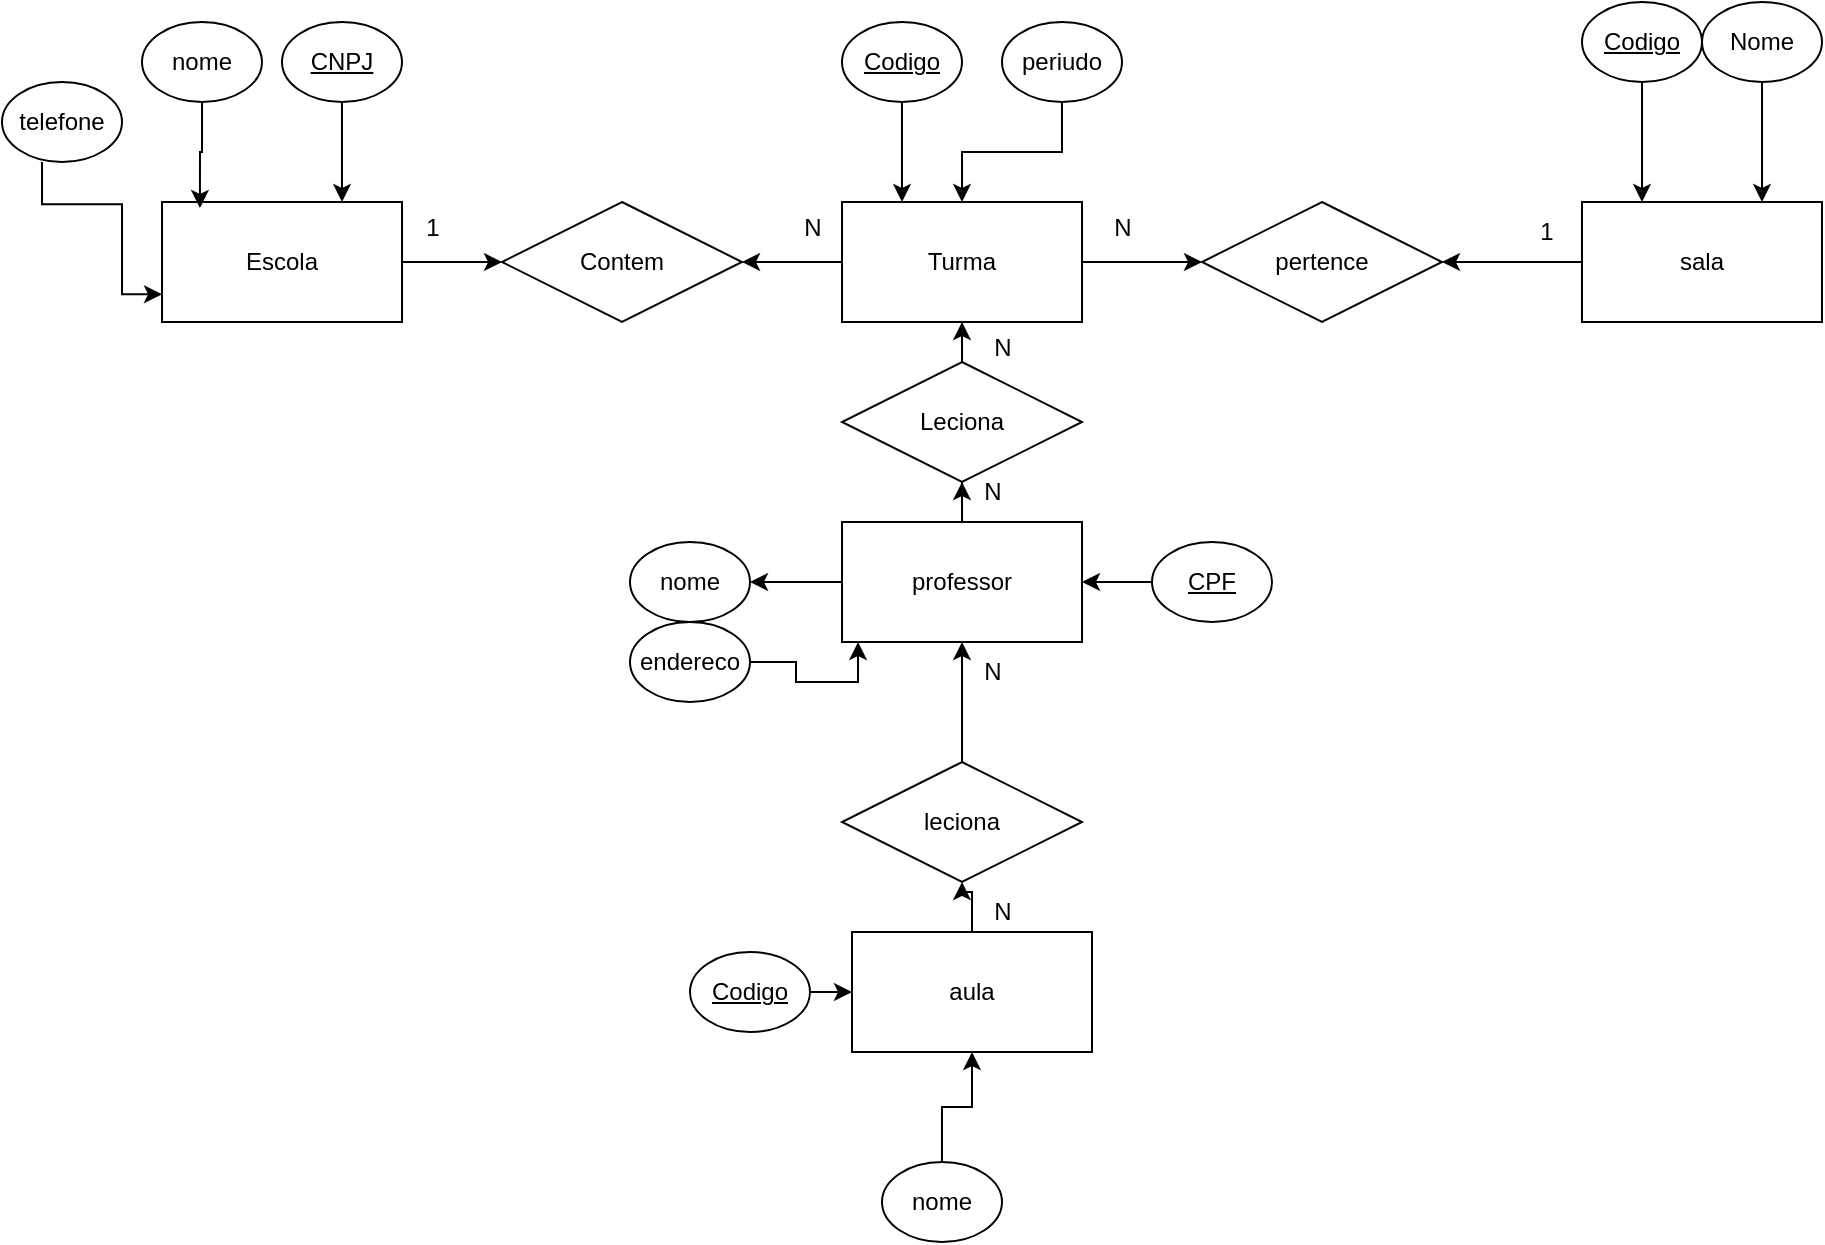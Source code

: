 <mxfile version="24.3.1" type="device">
  <diagram name="Página-1" id="_pwhA-htoCf0WOC57Qsh">
    <mxGraphModel dx="1120" dy="529" grid="1" gridSize="10" guides="1" tooltips="1" connect="1" arrows="1" fold="1" page="1" pageScale="1" pageWidth="827" pageHeight="1169" math="0" shadow="0">
      <root>
        <mxCell id="0" />
        <mxCell id="1" parent="0" />
        <mxCell id="Ozc9YLtwOkVSBtVxmq3U-49" style="edgeStyle=orthogonalEdgeStyle;rounded=0;orthogonalLoop=1;jettySize=auto;html=1;entryX=1;entryY=0.5;entryDx=0;entryDy=0;" edge="1" parent="1" source="Ozc9YLtwOkVSBtVxmq3U-1" target="Ozc9YLtwOkVSBtVxmq3U-14">
          <mxGeometry relative="1" as="geometry" />
        </mxCell>
        <mxCell id="Ozc9YLtwOkVSBtVxmq3U-50" style="edgeStyle=orthogonalEdgeStyle;rounded=0;orthogonalLoop=1;jettySize=auto;html=1;entryX=0;entryY=0.5;entryDx=0;entryDy=0;" edge="1" parent="1" source="Ozc9YLtwOkVSBtVxmq3U-1" target="Ozc9YLtwOkVSBtVxmq3U-40">
          <mxGeometry relative="1" as="geometry" />
        </mxCell>
        <mxCell id="Ozc9YLtwOkVSBtVxmq3U-1" value="Turma" style="rounded=0;whiteSpace=wrap;html=1;" vertex="1" parent="1">
          <mxGeometry x="460" y="220" width="120" height="60" as="geometry" />
        </mxCell>
        <mxCell id="Ozc9YLtwOkVSBtVxmq3U-15" style="edgeStyle=orthogonalEdgeStyle;rounded=0;orthogonalLoop=1;jettySize=auto;html=1;entryX=0;entryY=0.5;entryDx=0;entryDy=0;" edge="1" parent="1" source="Ozc9YLtwOkVSBtVxmq3U-2" target="Ozc9YLtwOkVSBtVxmq3U-14">
          <mxGeometry relative="1" as="geometry" />
        </mxCell>
        <mxCell id="Ozc9YLtwOkVSBtVxmq3U-2" value="Escola" style="rounded=0;whiteSpace=wrap;html=1;" vertex="1" parent="1">
          <mxGeometry x="120" y="220" width="120" height="60" as="geometry" />
        </mxCell>
        <mxCell id="Ozc9YLtwOkVSBtVxmq3U-7" style="edgeStyle=orthogonalEdgeStyle;rounded=0;orthogonalLoop=1;jettySize=auto;html=1;entryX=0.75;entryY=0;entryDx=0;entryDy=0;" edge="1" parent="1" source="Ozc9YLtwOkVSBtVxmq3U-3" target="Ozc9YLtwOkVSBtVxmq3U-2">
          <mxGeometry relative="1" as="geometry" />
        </mxCell>
        <mxCell id="Ozc9YLtwOkVSBtVxmq3U-3" value="&lt;u&gt;CNPJ&lt;/u&gt;" style="ellipse;whiteSpace=wrap;html=1;align=center;" vertex="1" parent="1">
          <mxGeometry x="180" y="130" width="60" height="40" as="geometry" />
        </mxCell>
        <mxCell id="Ozc9YLtwOkVSBtVxmq3U-4" value="nome" style="ellipse;whiteSpace=wrap;html=1;align=center;" vertex="1" parent="1">
          <mxGeometry x="110" y="130" width="60" height="40" as="geometry" />
        </mxCell>
        <mxCell id="Ozc9YLtwOkVSBtVxmq3U-9" style="edgeStyle=orthogonalEdgeStyle;rounded=0;orthogonalLoop=1;jettySize=auto;html=1;entryX=0;entryY=0.75;entryDx=0;entryDy=0;" edge="1" parent="1">
          <mxGeometry relative="1" as="geometry">
            <mxPoint x="60" y="199.996" as="sourcePoint" />
            <mxPoint x="120" y="266.14" as="targetPoint" />
            <Array as="points">
              <mxPoint x="60" y="221.14" />
              <mxPoint x="100" y="221.14" />
              <mxPoint x="100" y="266.14" />
            </Array>
          </mxGeometry>
        </mxCell>
        <mxCell id="Ozc9YLtwOkVSBtVxmq3U-5" value="telefone" style="ellipse;whiteSpace=wrap;html=1;align=center;" vertex="1" parent="1">
          <mxGeometry x="40" y="160" width="60" height="40" as="geometry" />
        </mxCell>
        <mxCell id="Ozc9YLtwOkVSBtVxmq3U-8" style="edgeStyle=orthogonalEdgeStyle;rounded=0;orthogonalLoop=1;jettySize=auto;html=1;entryX=0.158;entryY=0.05;entryDx=0;entryDy=0;entryPerimeter=0;" edge="1" parent="1" source="Ozc9YLtwOkVSBtVxmq3U-4" target="Ozc9YLtwOkVSBtVxmq3U-2">
          <mxGeometry relative="1" as="geometry" />
        </mxCell>
        <mxCell id="Ozc9YLtwOkVSBtVxmq3U-13" style="edgeStyle=orthogonalEdgeStyle;rounded=0;orthogonalLoop=1;jettySize=auto;html=1;" edge="1" parent="1" source="Ozc9YLtwOkVSBtVxmq3U-10" target="Ozc9YLtwOkVSBtVxmq3U-1">
          <mxGeometry relative="1" as="geometry" />
        </mxCell>
        <mxCell id="Ozc9YLtwOkVSBtVxmq3U-10" value="periudo" style="ellipse;whiteSpace=wrap;html=1;align=center;" vertex="1" parent="1">
          <mxGeometry x="540" y="130" width="60" height="40" as="geometry" />
        </mxCell>
        <mxCell id="Ozc9YLtwOkVSBtVxmq3U-12" style="edgeStyle=orthogonalEdgeStyle;rounded=0;orthogonalLoop=1;jettySize=auto;html=1;entryX=0.25;entryY=0;entryDx=0;entryDy=0;" edge="1" parent="1" source="Ozc9YLtwOkVSBtVxmq3U-11" target="Ozc9YLtwOkVSBtVxmq3U-1">
          <mxGeometry relative="1" as="geometry" />
        </mxCell>
        <mxCell id="Ozc9YLtwOkVSBtVxmq3U-11" value="&lt;u&gt;Codigo&lt;/u&gt;" style="ellipse;whiteSpace=wrap;html=1;align=center;" vertex="1" parent="1">
          <mxGeometry x="460" y="130" width="60" height="40" as="geometry" />
        </mxCell>
        <mxCell id="Ozc9YLtwOkVSBtVxmq3U-14" value="Contem" style="shape=rhombus;perimeter=rhombusPerimeter;whiteSpace=wrap;html=1;align=center;" vertex="1" parent="1">
          <mxGeometry x="290" y="220" width="120" height="60" as="geometry" />
        </mxCell>
        <mxCell id="Ozc9YLtwOkVSBtVxmq3U-17" value="N" style="text;html=1;align=center;verticalAlign=middle;resizable=0;points=[];autosize=1;strokeColor=none;fillColor=none;" vertex="1" parent="1">
          <mxGeometry x="430" y="218" width="30" height="30" as="geometry" />
        </mxCell>
        <mxCell id="Ozc9YLtwOkVSBtVxmq3U-18" value="1" style="text;html=1;align=center;verticalAlign=middle;resizable=0;points=[];autosize=1;strokeColor=none;fillColor=none;" vertex="1" parent="1">
          <mxGeometry x="240" y="218" width="30" height="30" as="geometry" />
        </mxCell>
        <mxCell id="Ozc9YLtwOkVSBtVxmq3U-58" style="edgeStyle=orthogonalEdgeStyle;rounded=0;orthogonalLoop=1;jettySize=auto;html=1;entryX=1;entryY=0.5;entryDx=0;entryDy=0;" edge="1" parent="1" source="Ozc9YLtwOkVSBtVxmq3U-22" target="Ozc9YLtwOkVSBtVxmq3U-30">
          <mxGeometry relative="1" as="geometry" />
        </mxCell>
        <mxCell id="Ozc9YLtwOkVSBtVxmq3U-65" style="edgeStyle=orthogonalEdgeStyle;rounded=0;orthogonalLoop=1;jettySize=auto;html=1;exitX=0.5;exitY=0;exitDx=0;exitDy=0;" edge="1" parent="1" source="Ozc9YLtwOkVSBtVxmq3U-22" target="Ozc9YLtwOkVSBtVxmq3U-41">
          <mxGeometry relative="1" as="geometry" />
        </mxCell>
        <mxCell id="Ozc9YLtwOkVSBtVxmq3U-22" value="professor" style="rounded=0;whiteSpace=wrap;html=1;" vertex="1" parent="1">
          <mxGeometry x="460" y="380" width="120" height="60" as="geometry" />
        </mxCell>
        <mxCell id="Ozc9YLtwOkVSBtVxmq3U-61" style="edgeStyle=orthogonalEdgeStyle;rounded=0;orthogonalLoop=1;jettySize=auto;html=1;" edge="1" parent="1" source="Ozc9YLtwOkVSBtVxmq3U-23" target="Ozc9YLtwOkVSBtVxmq3U-39">
          <mxGeometry relative="1" as="geometry" />
        </mxCell>
        <mxCell id="Ozc9YLtwOkVSBtVxmq3U-23" value="aula" style="rounded=0;whiteSpace=wrap;html=1;" vertex="1" parent="1">
          <mxGeometry x="465" y="585" width="120" height="60" as="geometry" />
        </mxCell>
        <mxCell id="Ozc9YLtwOkVSBtVxmq3U-46" style="edgeStyle=orthogonalEdgeStyle;rounded=0;orthogonalLoop=1;jettySize=auto;html=1;entryX=1;entryY=0.5;entryDx=0;entryDy=0;" edge="1" parent="1" source="Ozc9YLtwOkVSBtVxmq3U-24" target="Ozc9YLtwOkVSBtVxmq3U-40">
          <mxGeometry relative="1" as="geometry" />
        </mxCell>
        <mxCell id="Ozc9YLtwOkVSBtVxmq3U-24" value="sala" style="rounded=0;whiteSpace=wrap;html=1;" vertex="1" parent="1">
          <mxGeometry x="830" y="220" width="120" height="60" as="geometry" />
        </mxCell>
        <mxCell id="Ozc9YLtwOkVSBtVxmq3U-62" style="edgeStyle=orthogonalEdgeStyle;rounded=0;orthogonalLoop=1;jettySize=auto;html=1;" edge="1" parent="1" source="Ozc9YLtwOkVSBtVxmq3U-25" target="Ozc9YLtwOkVSBtVxmq3U-23">
          <mxGeometry relative="1" as="geometry" />
        </mxCell>
        <mxCell id="Ozc9YLtwOkVSBtVxmq3U-25" value="&lt;u&gt;Codigo&lt;/u&gt;" style="ellipse;whiteSpace=wrap;html=1;align=center;" vertex="1" parent="1">
          <mxGeometry x="384" y="595" width="60" height="40" as="geometry" />
        </mxCell>
        <mxCell id="Ozc9YLtwOkVSBtVxmq3U-35" style="edgeStyle=orthogonalEdgeStyle;rounded=0;orthogonalLoop=1;jettySize=auto;html=1;entryX=0.25;entryY=0;entryDx=0;entryDy=0;" edge="1" parent="1" source="Ozc9YLtwOkVSBtVxmq3U-26" target="Ozc9YLtwOkVSBtVxmq3U-24">
          <mxGeometry relative="1" as="geometry" />
        </mxCell>
        <mxCell id="Ozc9YLtwOkVSBtVxmq3U-26" value="&lt;u&gt;Codigo&lt;/u&gt;" style="ellipse;whiteSpace=wrap;html=1;align=center;" vertex="1" parent="1">
          <mxGeometry x="830" y="120" width="60" height="40" as="geometry" />
        </mxCell>
        <mxCell id="Ozc9YLtwOkVSBtVxmq3U-37" style="edgeStyle=orthogonalEdgeStyle;rounded=0;orthogonalLoop=1;jettySize=auto;html=1;entryX=0.75;entryY=0;entryDx=0;entryDy=0;" edge="1" parent="1" source="Ozc9YLtwOkVSBtVxmq3U-27" target="Ozc9YLtwOkVSBtVxmq3U-24">
          <mxGeometry relative="1" as="geometry" />
        </mxCell>
        <mxCell id="Ozc9YLtwOkVSBtVxmq3U-27" value="Nome" style="ellipse;whiteSpace=wrap;html=1;align=center;" vertex="1" parent="1">
          <mxGeometry x="890" y="120" width="60" height="40" as="geometry" />
        </mxCell>
        <mxCell id="Ozc9YLtwOkVSBtVxmq3U-57" style="edgeStyle=orthogonalEdgeStyle;rounded=0;orthogonalLoop=1;jettySize=auto;html=1;entryX=1;entryY=0.5;entryDx=0;entryDy=0;" edge="1" parent="1" source="Ozc9YLtwOkVSBtVxmq3U-28" target="Ozc9YLtwOkVSBtVxmq3U-22">
          <mxGeometry relative="1" as="geometry" />
        </mxCell>
        <mxCell id="Ozc9YLtwOkVSBtVxmq3U-28" value="&lt;u&gt;CPF&lt;/u&gt;" style="ellipse;whiteSpace=wrap;html=1;align=center;" vertex="1" parent="1">
          <mxGeometry x="615" y="390" width="60" height="40" as="geometry" />
        </mxCell>
        <mxCell id="Ozc9YLtwOkVSBtVxmq3U-29" value="endereco" style="ellipse;whiteSpace=wrap;html=1;align=center;" vertex="1" parent="1">
          <mxGeometry x="354" y="430" width="60" height="40" as="geometry" />
        </mxCell>
        <mxCell id="Ozc9YLtwOkVSBtVxmq3U-30" value="nome" style="ellipse;whiteSpace=wrap;html=1;align=center;" vertex="1" parent="1">
          <mxGeometry x="354" y="390" width="60" height="40" as="geometry" />
        </mxCell>
        <mxCell id="Ozc9YLtwOkVSBtVxmq3U-60" style="edgeStyle=orthogonalEdgeStyle;rounded=0;orthogonalLoop=1;jettySize=auto;html=1;entryX=0.5;entryY=1;entryDx=0;entryDy=0;" edge="1" parent="1" source="Ozc9YLtwOkVSBtVxmq3U-39" target="Ozc9YLtwOkVSBtVxmq3U-22">
          <mxGeometry relative="1" as="geometry" />
        </mxCell>
        <mxCell id="Ozc9YLtwOkVSBtVxmq3U-39" value="leciona" style="shape=rhombus;perimeter=rhombusPerimeter;whiteSpace=wrap;html=1;align=center;" vertex="1" parent="1">
          <mxGeometry x="460" y="500" width="120" height="60" as="geometry" />
        </mxCell>
        <mxCell id="Ozc9YLtwOkVSBtVxmq3U-40" value="pertence" style="shape=rhombus;perimeter=rhombusPerimeter;whiteSpace=wrap;html=1;align=center;" vertex="1" parent="1">
          <mxGeometry x="640" y="220" width="120" height="60" as="geometry" />
        </mxCell>
        <mxCell id="Ozc9YLtwOkVSBtVxmq3U-66" style="edgeStyle=orthogonalEdgeStyle;rounded=0;orthogonalLoop=1;jettySize=auto;html=1;exitX=0.5;exitY=0;exitDx=0;exitDy=0;" edge="1" parent="1" source="Ozc9YLtwOkVSBtVxmq3U-41" target="Ozc9YLtwOkVSBtVxmq3U-1">
          <mxGeometry relative="1" as="geometry" />
        </mxCell>
        <mxCell id="Ozc9YLtwOkVSBtVxmq3U-41" value="Leciona" style="shape=rhombus;perimeter=rhombusPerimeter;whiteSpace=wrap;html=1;align=center;" vertex="1" parent="1">
          <mxGeometry x="460" y="300" width="120" height="60" as="geometry" />
        </mxCell>
        <mxCell id="Ozc9YLtwOkVSBtVxmq3U-51" value="1" style="text;html=1;align=center;verticalAlign=middle;resizable=0;points=[];autosize=1;strokeColor=none;fillColor=none;" vertex="1" parent="1">
          <mxGeometry x="797" y="220" width="30" height="30" as="geometry" />
        </mxCell>
        <mxCell id="Ozc9YLtwOkVSBtVxmq3U-52" value="N" style="text;html=1;align=center;verticalAlign=middle;resizable=0;points=[];autosize=1;strokeColor=none;fillColor=none;" vertex="1" parent="1">
          <mxGeometry x="585" y="218" width="30" height="30" as="geometry" />
        </mxCell>
        <mxCell id="Ozc9YLtwOkVSBtVxmq3U-59" style="edgeStyle=orthogonalEdgeStyle;rounded=0;orthogonalLoop=1;jettySize=auto;html=1;entryX=0.067;entryY=1;entryDx=0;entryDy=0;entryPerimeter=0;" edge="1" parent="1" source="Ozc9YLtwOkVSBtVxmq3U-29" target="Ozc9YLtwOkVSBtVxmq3U-22">
          <mxGeometry relative="1" as="geometry" />
        </mxCell>
        <mxCell id="Ozc9YLtwOkVSBtVxmq3U-64" style="edgeStyle=orthogonalEdgeStyle;rounded=0;orthogonalLoop=1;jettySize=auto;html=1;" edge="1" parent="1" source="Ozc9YLtwOkVSBtVxmq3U-63" target="Ozc9YLtwOkVSBtVxmq3U-23">
          <mxGeometry relative="1" as="geometry" />
        </mxCell>
        <mxCell id="Ozc9YLtwOkVSBtVxmq3U-63" value="nome" style="ellipse;whiteSpace=wrap;html=1;align=center;" vertex="1" parent="1">
          <mxGeometry x="480" y="700" width="60" height="40" as="geometry" />
        </mxCell>
        <mxCell id="Ozc9YLtwOkVSBtVxmq3U-67" value="N" style="text;html=1;align=center;verticalAlign=middle;resizable=0;points=[];autosize=1;strokeColor=none;fillColor=none;" vertex="1" parent="1">
          <mxGeometry x="525" y="278" width="30" height="30" as="geometry" />
        </mxCell>
        <mxCell id="Ozc9YLtwOkVSBtVxmq3U-68" value="N" style="text;html=1;align=center;verticalAlign=middle;resizable=0;points=[];autosize=1;strokeColor=none;fillColor=none;" vertex="1" parent="1">
          <mxGeometry x="520" y="350" width="30" height="30" as="geometry" />
        </mxCell>
        <mxCell id="Ozc9YLtwOkVSBtVxmq3U-69" value="N" style="text;html=1;align=center;verticalAlign=middle;resizable=0;points=[];autosize=1;strokeColor=none;fillColor=none;" vertex="1" parent="1">
          <mxGeometry x="525" y="560" width="30" height="30" as="geometry" />
        </mxCell>
        <mxCell id="Ozc9YLtwOkVSBtVxmq3U-70" value="N" style="text;html=1;align=center;verticalAlign=middle;resizable=0;points=[];autosize=1;strokeColor=none;fillColor=none;" vertex="1" parent="1">
          <mxGeometry x="520" y="440" width="30" height="30" as="geometry" />
        </mxCell>
      </root>
    </mxGraphModel>
  </diagram>
</mxfile>
